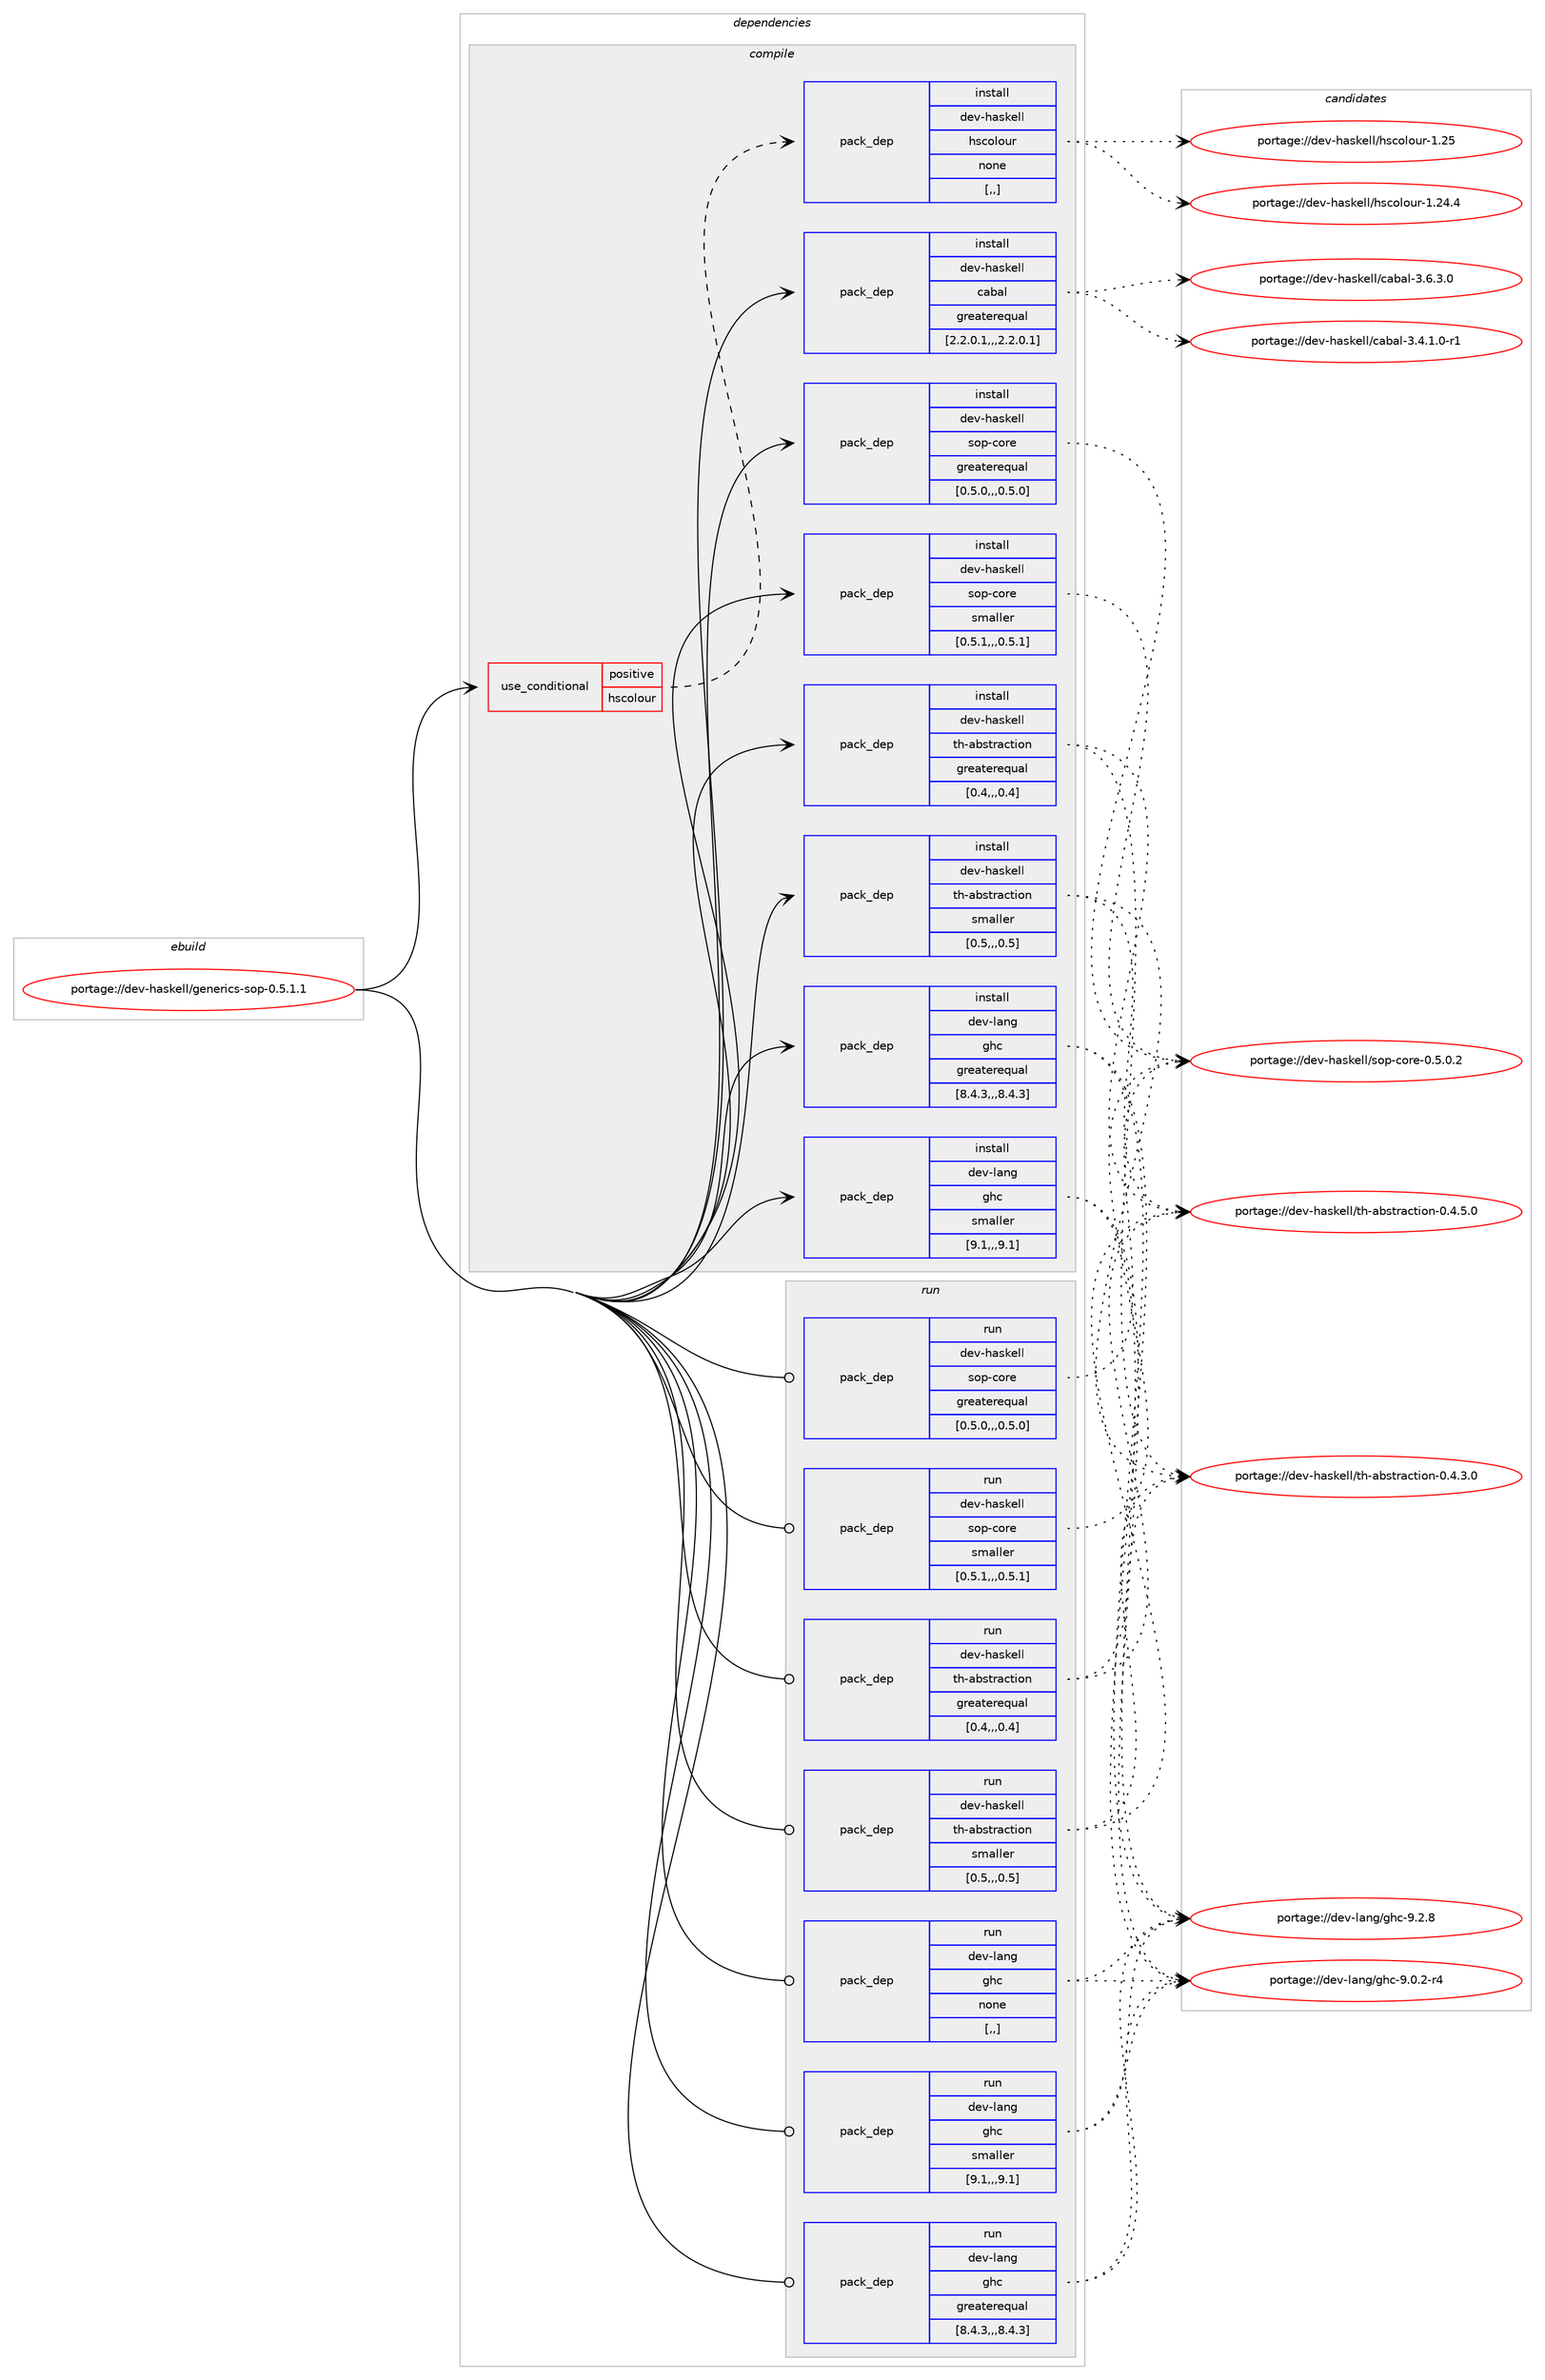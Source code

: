 digraph prolog {

# *************
# Graph options
# *************

newrank=true;
concentrate=true;
compound=true;
graph [rankdir=LR,fontname=Helvetica,fontsize=10,ranksep=1.5];#, ranksep=2.5, nodesep=0.2];
edge  [arrowhead=vee];
node  [fontname=Helvetica,fontsize=10];

# **********
# The ebuild
# **********

subgraph cluster_leftcol {
color=gray;
label=<<i>ebuild</i>>;
id [label="portage://dev-haskell/generics-sop-0.5.1.1", color=red, width=4, href="../dev-haskell/generics-sop-0.5.1.1.svg"];
}

# ****************
# The dependencies
# ****************

subgraph cluster_midcol {
color=gray;
label=<<i>dependencies</i>>;
subgraph cluster_compile {
fillcolor="#eeeeee";
style=filled;
label=<<i>compile</i>>;
subgraph cond20434 {
dependency80712 [label=<<TABLE BORDER="0" CELLBORDER="1" CELLSPACING="0" CELLPADDING="4"><TR><TD ROWSPAN="3" CELLPADDING="10">use_conditional</TD></TR><TR><TD>positive</TD></TR><TR><TD>hscolour</TD></TR></TABLE>>, shape=none, color=red];
subgraph pack59298 {
dependency80713 [label=<<TABLE BORDER="0" CELLBORDER="1" CELLSPACING="0" CELLPADDING="4" WIDTH="220"><TR><TD ROWSPAN="6" CELLPADDING="30">pack_dep</TD></TR><TR><TD WIDTH="110">install</TD></TR><TR><TD>dev-haskell</TD></TR><TR><TD>hscolour</TD></TR><TR><TD>none</TD></TR><TR><TD>[,,]</TD></TR></TABLE>>, shape=none, color=blue];
}
dependency80712:e -> dependency80713:w [weight=20,style="dashed",arrowhead="vee"];
}
id:e -> dependency80712:w [weight=20,style="solid",arrowhead="vee"];
subgraph pack59299 {
dependency80714 [label=<<TABLE BORDER="0" CELLBORDER="1" CELLSPACING="0" CELLPADDING="4" WIDTH="220"><TR><TD ROWSPAN="6" CELLPADDING="30">pack_dep</TD></TR><TR><TD WIDTH="110">install</TD></TR><TR><TD>dev-haskell</TD></TR><TR><TD>cabal</TD></TR><TR><TD>greaterequal</TD></TR><TR><TD>[2.2.0.1,,,2.2.0.1]</TD></TR></TABLE>>, shape=none, color=blue];
}
id:e -> dependency80714:w [weight=20,style="solid",arrowhead="vee"];
subgraph pack59300 {
dependency80715 [label=<<TABLE BORDER="0" CELLBORDER="1" CELLSPACING="0" CELLPADDING="4" WIDTH="220"><TR><TD ROWSPAN="6" CELLPADDING="30">pack_dep</TD></TR><TR><TD WIDTH="110">install</TD></TR><TR><TD>dev-haskell</TD></TR><TR><TD>sop-core</TD></TR><TR><TD>greaterequal</TD></TR><TR><TD>[0.5.0,,,0.5.0]</TD></TR></TABLE>>, shape=none, color=blue];
}
id:e -> dependency80715:w [weight=20,style="solid",arrowhead="vee"];
subgraph pack59301 {
dependency80716 [label=<<TABLE BORDER="0" CELLBORDER="1" CELLSPACING="0" CELLPADDING="4" WIDTH="220"><TR><TD ROWSPAN="6" CELLPADDING="30">pack_dep</TD></TR><TR><TD WIDTH="110">install</TD></TR><TR><TD>dev-haskell</TD></TR><TR><TD>sop-core</TD></TR><TR><TD>smaller</TD></TR><TR><TD>[0.5.1,,,0.5.1]</TD></TR></TABLE>>, shape=none, color=blue];
}
id:e -> dependency80716:w [weight=20,style="solid",arrowhead="vee"];
subgraph pack59302 {
dependency80717 [label=<<TABLE BORDER="0" CELLBORDER="1" CELLSPACING="0" CELLPADDING="4" WIDTH="220"><TR><TD ROWSPAN="6" CELLPADDING="30">pack_dep</TD></TR><TR><TD WIDTH="110">install</TD></TR><TR><TD>dev-haskell</TD></TR><TR><TD>th-abstraction</TD></TR><TR><TD>greaterequal</TD></TR><TR><TD>[0.4,,,0.4]</TD></TR></TABLE>>, shape=none, color=blue];
}
id:e -> dependency80717:w [weight=20,style="solid",arrowhead="vee"];
subgraph pack59303 {
dependency80718 [label=<<TABLE BORDER="0" CELLBORDER="1" CELLSPACING="0" CELLPADDING="4" WIDTH="220"><TR><TD ROWSPAN="6" CELLPADDING="30">pack_dep</TD></TR><TR><TD WIDTH="110">install</TD></TR><TR><TD>dev-haskell</TD></TR><TR><TD>th-abstraction</TD></TR><TR><TD>smaller</TD></TR><TR><TD>[0.5,,,0.5]</TD></TR></TABLE>>, shape=none, color=blue];
}
id:e -> dependency80718:w [weight=20,style="solid",arrowhead="vee"];
subgraph pack59304 {
dependency80719 [label=<<TABLE BORDER="0" CELLBORDER="1" CELLSPACING="0" CELLPADDING="4" WIDTH="220"><TR><TD ROWSPAN="6" CELLPADDING="30">pack_dep</TD></TR><TR><TD WIDTH="110">install</TD></TR><TR><TD>dev-lang</TD></TR><TR><TD>ghc</TD></TR><TR><TD>greaterequal</TD></TR><TR><TD>[8.4.3,,,8.4.3]</TD></TR></TABLE>>, shape=none, color=blue];
}
id:e -> dependency80719:w [weight=20,style="solid",arrowhead="vee"];
subgraph pack59305 {
dependency80720 [label=<<TABLE BORDER="0" CELLBORDER="1" CELLSPACING="0" CELLPADDING="4" WIDTH="220"><TR><TD ROWSPAN="6" CELLPADDING="30">pack_dep</TD></TR><TR><TD WIDTH="110">install</TD></TR><TR><TD>dev-lang</TD></TR><TR><TD>ghc</TD></TR><TR><TD>smaller</TD></TR><TR><TD>[9.1,,,9.1]</TD></TR></TABLE>>, shape=none, color=blue];
}
id:e -> dependency80720:w [weight=20,style="solid",arrowhead="vee"];
}
subgraph cluster_compileandrun {
fillcolor="#eeeeee";
style=filled;
label=<<i>compile and run</i>>;
}
subgraph cluster_run {
fillcolor="#eeeeee";
style=filled;
label=<<i>run</i>>;
subgraph pack59306 {
dependency80721 [label=<<TABLE BORDER="0" CELLBORDER="1" CELLSPACING="0" CELLPADDING="4" WIDTH="220"><TR><TD ROWSPAN="6" CELLPADDING="30">pack_dep</TD></TR><TR><TD WIDTH="110">run</TD></TR><TR><TD>dev-haskell</TD></TR><TR><TD>sop-core</TD></TR><TR><TD>greaterequal</TD></TR><TR><TD>[0.5.0,,,0.5.0]</TD></TR></TABLE>>, shape=none, color=blue];
}
id:e -> dependency80721:w [weight=20,style="solid",arrowhead="odot"];
subgraph pack59307 {
dependency80722 [label=<<TABLE BORDER="0" CELLBORDER="1" CELLSPACING="0" CELLPADDING="4" WIDTH="220"><TR><TD ROWSPAN="6" CELLPADDING="30">pack_dep</TD></TR><TR><TD WIDTH="110">run</TD></TR><TR><TD>dev-haskell</TD></TR><TR><TD>sop-core</TD></TR><TR><TD>smaller</TD></TR><TR><TD>[0.5.1,,,0.5.1]</TD></TR></TABLE>>, shape=none, color=blue];
}
id:e -> dependency80722:w [weight=20,style="solid",arrowhead="odot"];
subgraph pack59308 {
dependency80723 [label=<<TABLE BORDER="0" CELLBORDER="1" CELLSPACING="0" CELLPADDING="4" WIDTH="220"><TR><TD ROWSPAN="6" CELLPADDING="30">pack_dep</TD></TR><TR><TD WIDTH="110">run</TD></TR><TR><TD>dev-haskell</TD></TR><TR><TD>th-abstraction</TD></TR><TR><TD>greaterequal</TD></TR><TR><TD>[0.4,,,0.4]</TD></TR></TABLE>>, shape=none, color=blue];
}
id:e -> dependency80723:w [weight=20,style="solid",arrowhead="odot"];
subgraph pack59309 {
dependency80724 [label=<<TABLE BORDER="0" CELLBORDER="1" CELLSPACING="0" CELLPADDING="4" WIDTH="220"><TR><TD ROWSPAN="6" CELLPADDING="30">pack_dep</TD></TR><TR><TD WIDTH="110">run</TD></TR><TR><TD>dev-haskell</TD></TR><TR><TD>th-abstraction</TD></TR><TR><TD>smaller</TD></TR><TR><TD>[0.5,,,0.5]</TD></TR></TABLE>>, shape=none, color=blue];
}
id:e -> dependency80724:w [weight=20,style="solid",arrowhead="odot"];
subgraph pack59310 {
dependency80725 [label=<<TABLE BORDER="0" CELLBORDER="1" CELLSPACING="0" CELLPADDING="4" WIDTH="220"><TR><TD ROWSPAN="6" CELLPADDING="30">pack_dep</TD></TR><TR><TD WIDTH="110">run</TD></TR><TR><TD>dev-lang</TD></TR><TR><TD>ghc</TD></TR><TR><TD>greaterequal</TD></TR><TR><TD>[8.4.3,,,8.4.3]</TD></TR></TABLE>>, shape=none, color=blue];
}
id:e -> dependency80725:w [weight=20,style="solid",arrowhead="odot"];
subgraph pack59311 {
dependency80726 [label=<<TABLE BORDER="0" CELLBORDER="1" CELLSPACING="0" CELLPADDING="4" WIDTH="220"><TR><TD ROWSPAN="6" CELLPADDING="30">pack_dep</TD></TR><TR><TD WIDTH="110">run</TD></TR><TR><TD>dev-lang</TD></TR><TR><TD>ghc</TD></TR><TR><TD>none</TD></TR><TR><TD>[,,]</TD></TR></TABLE>>, shape=none, color=blue];
}
id:e -> dependency80726:w [weight=20,style="solid",arrowhead="odot"];
subgraph pack59312 {
dependency80727 [label=<<TABLE BORDER="0" CELLBORDER="1" CELLSPACING="0" CELLPADDING="4" WIDTH="220"><TR><TD ROWSPAN="6" CELLPADDING="30">pack_dep</TD></TR><TR><TD WIDTH="110">run</TD></TR><TR><TD>dev-lang</TD></TR><TR><TD>ghc</TD></TR><TR><TD>smaller</TD></TR><TR><TD>[9.1,,,9.1]</TD></TR></TABLE>>, shape=none, color=blue];
}
id:e -> dependency80727:w [weight=20,style="solid",arrowhead="odot"];
}
}

# **************
# The candidates
# **************

subgraph cluster_choices {
rank=same;
color=gray;
label=<<i>candidates</i>>;

subgraph choice59298 {
color=black;
nodesep=1;
choice100101118451049711510710110810847104115991111081111171144549465053 [label="portage://dev-haskell/hscolour-1.25", color=red, width=4,href="../dev-haskell/hscolour-1.25.svg"];
choice1001011184510497115107101108108471041159911110811111711445494650524652 [label="portage://dev-haskell/hscolour-1.24.4", color=red, width=4,href="../dev-haskell/hscolour-1.24.4.svg"];
dependency80713:e -> choice100101118451049711510710110810847104115991111081111171144549465053:w [style=dotted,weight="100"];
dependency80713:e -> choice1001011184510497115107101108108471041159911110811111711445494650524652:w [style=dotted,weight="100"];
}
subgraph choice59299 {
color=black;
nodesep=1;
choice100101118451049711510710110810847999798971084551465446514648 [label="portage://dev-haskell/cabal-3.6.3.0", color=red, width=4,href="../dev-haskell/cabal-3.6.3.0.svg"];
choice1001011184510497115107101108108479997989710845514652464946484511449 [label="portage://dev-haskell/cabal-3.4.1.0-r1", color=red, width=4,href="../dev-haskell/cabal-3.4.1.0-r1.svg"];
dependency80714:e -> choice100101118451049711510710110810847999798971084551465446514648:w [style=dotted,weight="100"];
dependency80714:e -> choice1001011184510497115107101108108479997989710845514652464946484511449:w [style=dotted,weight="100"];
}
subgraph choice59300 {
color=black;
nodesep=1;
choice10010111845104971151071011081084711511111245991111141014548465346484650 [label="portage://dev-haskell/sop-core-0.5.0.2", color=red, width=4,href="../dev-haskell/sop-core-0.5.0.2.svg"];
dependency80715:e -> choice10010111845104971151071011081084711511111245991111141014548465346484650:w [style=dotted,weight="100"];
}
subgraph choice59301 {
color=black;
nodesep=1;
choice10010111845104971151071011081084711511111245991111141014548465346484650 [label="portage://dev-haskell/sop-core-0.5.0.2", color=red, width=4,href="../dev-haskell/sop-core-0.5.0.2.svg"];
dependency80716:e -> choice10010111845104971151071011081084711511111245991111141014548465346484650:w [style=dotted,weight="100"];
}
subgraph choice59302 {
color=black;
nodesep=1;
choice10010111845104971151071011081084711610445979811511611497991161051111104548465246534648 [label="portage://dev-haskell/th-abstraction-0.4.5.0", color=red, width=4,href="../dev-haskell/th-abstraction-0.4.5.0.svg"];
choice10010111845104971151071011081084711610445979811511611497991161051111104548465246514648 [label="portage://dev-haskell/th-abstraction-0.4.3.0", color=red, width=4,href="../dev-haskell/th-abstraction-0.4.3.0.svg"];
dependency80717:e -> choice10010111845104971151071011081084711610445979811511611497991161051111104548465246534648:w [style=dotted,weight="100"];
dependency80717:e -> choice10010111845104971151071011081084711610445979811511611497991161051111104548465246514648:w [style=dotted,weight="100"];
}
subgraph choice59303 {
color=black;
nodesep=1;
choice10010111845104971151071011081084711610445979811511611497991161051111104548465246534648 [label="portage://dev-haskell/th-abstraction-0.4.5.0", color=red, width=4,href="../dev-haskell/th-abstraction-0.4.5.0.svg"];
choice10010111845104971151071011081084711610445979811511611497991161051111104548465246514648 [label="portage://dev-haskell/th-abstraction-0.4.3.0", color=red, width=4,href="../dev-haskell/th-abstraction-0.4.3.0.svg"];
dependency80718:e -> choice10010111845104971151071011081084711610445979811511611497991161051111104548465246534648:w [style=dotted,weight="100"];
dependency80718:e -> choice10010111845104971151071011081084711610445979811511611497991161051111104548465246514648:w [style=dotted,weight="100"];
}
subgraph choice59304 {
color=black;
nodesep=1;
choice10010111845108971101034710310499455746504656 [label="portage://dev-lang/ghc-9.2.8", color=red, width=4,href="../dev-lang/ghc-9.2.8.svg"];
choice100101118451089711010347103104994557464846504511452 [label="portage://dev-lang/ghc-9.0.2-r4", color=red, width=4,href="../dev-lang/ghc-9.0.2-r4.svg"];
dependency80719:e -> choice10010111845108971101034710310499455746504656:w [style=dotted,weight="100"];
dependency80719:e -> choice100101118451089711010347103104994557464846504511452:w [style=dotted,weight="100"];
}
subgraph choice59305 {
color=black;
nodesep=1;
choice10010111845108971101034710310499455746504656 [label="portage://dev-lang/ghc-9.2.8", color=red, width=4,href="../dev-lang/ghc-9.2.8.svg"];
choice100101118451089711010347103104994557464846504511452 [label="portage://dev-lang/ghc-9.0.2-r4", color=red, width=4,href="../dev-lang/ghc-9.0.2-r4.svg"];
dependency80720:e -> choice10010111845108971101034710310499455746504656:w [style=dotted,weight="100"];
dependency80720:e -> choice100101118451089711010347103104994557464846504511452:w [style=dotted,weight="100"];
}
subgraph choice59306 {
color=black;
nodesep=1;
choice10010111845104971151071011081084711511111245991111141014548465346484650 [label="portage://dev-haskell/sop-core-0.5.0.2", color=red, width=4,href="../dev-haskell/sop-core-0.5.0.2.svg"];
dependency80721:e -> choice10010111845104971151071011081084711511111245991111141014548465346484650:w [style=dotted,weight="100"];
}
subgraph choice59307 {
color=black;
nodesep=1;
choice10010111845104971151071011081084711511111245991111141014548465346484650 [label="portage://dev-haskell/sop-core-0.5.0.2", color=red, width=4,href="../dev-haskell/sop-core-0.5.0.2.svg"];
dependency80722:e -> choice10010111845104971151071011081084711511111245991111141014548465346484650:w [style=dotted,weight="100"];
}
subgraph choice59308 {
color=black;
nodesep=1;
choice10010111845104971151071011081084711610445979811511611497991161051111104548465246534648 [label="portage://dev-haskell/th-abstraction-0.4.5.0", color=red, width=4,href="../dev-haskell/th-abstraction-0.4.5.0.svg"];
choice10010111845104971151071011081084711610445979811511611497991161051111104548465246514648 [label="portage://dev-haskell/th-abstraction-0.4.3.0", color=red, width=4,href="../dev-haskell/th-abstraction-0.4.3.0.svg"];
dependency80723:e -> choice10010111845104971151071011081084711610445979811511611497991161051111104548465246534648:w [style=dotted,weight="100"];
dependency80723:e -> choice10010111845104971151071011081084711610445979811511611497991161051111104548465246514648:w [style=dotted,weight="100"];
}
subgraph choice59309 {
color=black;
nodesep=1;
choice10010111845104971151071011081084711610445979811511611497991161051111104548465246534648 [label="portage://dev-haskell/th-abstraction-0.4.5.0", color=red, width=4,href="../dev-haskell/th-abstraction-0.4.5.0.svg"];
choice10010111845104971151071011081084711610445979811511611497991161051111104548465246514648 [label="portage://dev-haskell/th-abstraction-0.4.3.0", color=red, width=4,href="../dev-haskell/th-abstraction-0.4.3.0.svg"];
dependency80724:e -> choice10010111845104971151071011081084711610445979811511611497991161051111104548465246534648:w [style=dotted,weight="100"];
dependency80724:e -> choice10010111845104971151071011081084711610445979811511611497991161051111104548465246514648:w [style=dotted,weight="100"];
}
subgraph choice59310 {
color=black;
nodesep=1;
choice10010111845108971101034710310499455746504656 [label="portage://dev-lang/ghc-9.2.8", color=red, width=4,href="../dev-lang/ghc-9.2.8.svg"];
choice100101118451089711010347103104994557464846504511452 [label="portage://dev-lang/ghc-9.0.2-r4", color=red, width=4,href="../dev-lang/ghc-9.0.2-r4.svg"];
dependency80725:e -> choice10010111845108971101034710310499455746504656:w [style=dotted,weight="100"];
dependency80725:e -> choice100101118451089711010347103104994557464846504511452:w [style=dotted,weight="100"];
}
subgraph choice59311 {
color=black;
nodesep=1;
choice10010111845108971101034710310499455746504656 [label="portage://dev-lang/ghc-9.2.8", color=red, width=4,href="../dev-lang/ghc-9.2.8.svg"];
choice100101118451089711010347103104994557464846504511452 [label="portage://dev-lang/ghc-9.0.2-r4", color=red, width=4,href="../dev-lang/ghc-9.0.2-r4.svg"];
dependency80726:e -> choice10010111845108971101034710310499455746504656:w [style=dotted,weight="100"];
dependency80726:e -> choice100101118451089711010347103104994557464846504511452:w [style=dotted,weight="100"];
}
subgraph choice59312 {
color=black;
nodesep=1;
choice10010111845108971101034710310499455746504656 [label="portage://dev-lang/ghc-9.2.8", color=red, width=4,href="../dev-lang/ghc-9.2.8.svg"];
choice100101118451089711010347103104994557464846504511452 [label="portage://dev-lang/ghc-9.0.2-r4", color=red, width=4,href="../dev-lang/ghc-9.0.2-r4.svg"];
dependency80727:e -> choice10010111845108971101034710310499455746504656:w [style=dotted,weight="100"];
dependency80727:e -> choice100101118451089711010347103104994557464846504511452:w [style=dotted,weight="100"];
}
}

}
